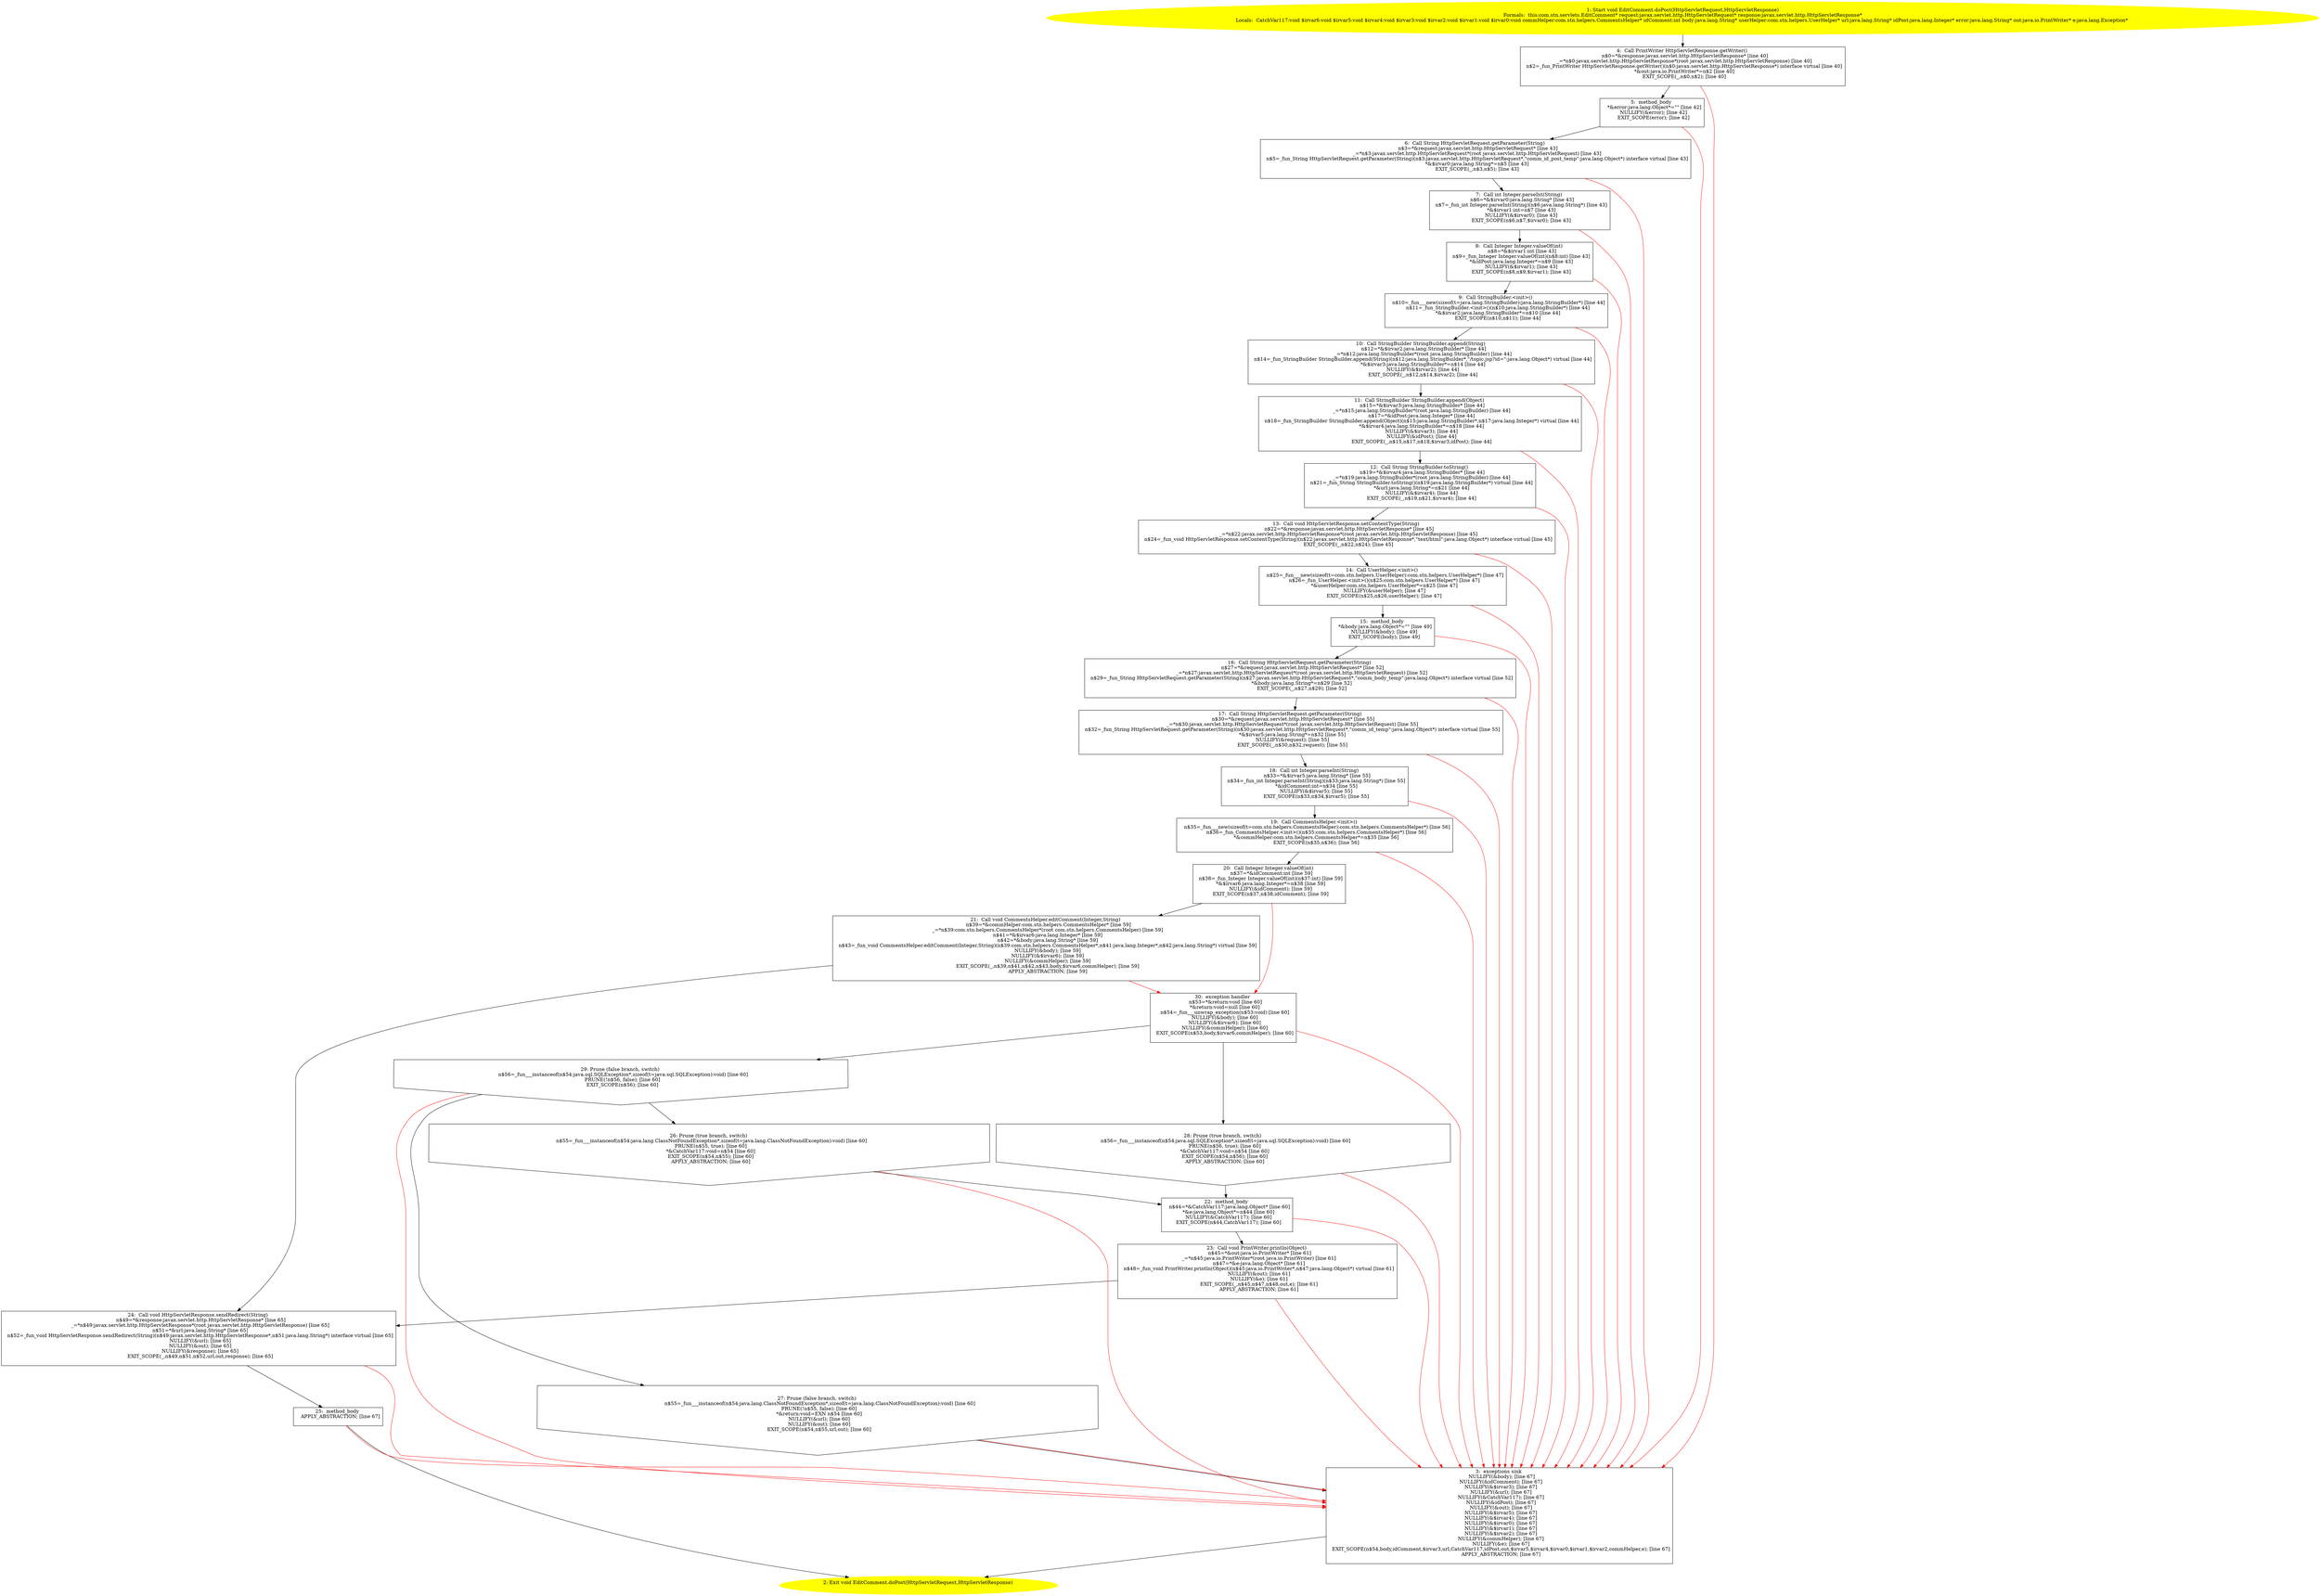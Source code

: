 /* @generated */
digraph cfg {
"com.stn.servlets.EditComment.doPost(javax.servlet.http.HttpServletRequest,javax.servlet.http.HttpSer.fe061e656dd01742cbb940318f701372_1" [label="1: Start void EditComment.doPost(HttpServletRequest,HttpServletResponse)\nFormals:  this:com.stn.servlets.EditComment* request:javax.servlet.http.HttpServletRequest* response:javax.servlet.http.HttpServletResponse*\nLocals:  CatchVar117:void $irvar6:void $irvar5:void $irvar4:void $irvar3:void $irvar2:void $irvar1:void $irvar0:void commHelper:com.stn.helpers.CommentsHelper* idComment:int body:java.lang.String* userHelper:com.stn.helpers.UserHelper* url:java.lang.String* idPost:java.lang.Integer* error:java.lang.String* out:java.io.PrintWriter* e:java.lang.Exception* \n  " color=yellow style=filled]
	

	 "com.stn.servlets.EditComment.doPost(javax.servlet.http.HttpServletRequest,javax.servlet.http.HttpSer.fe061e656dd01742cbb940318f701372_1" -> "com.stn.servlets.EditComment.doPost(javax.servlet.http.HttpServletRequest,javax.servlet.http.HttpSer.fe061e656dd01742cbb940318f701372_4" ;
"com.stn.servlets.EditComment.doPost(javax.servlet.http.HttpServletRequest,javax.servlet.http.HttpSer.fe061e656dd01742cbb940318f701372_2" [label="2: Exit void EditComment.doPost(HttpServletRequest,HttpServletResponse) \n  " color=yellow style=filled]
	

"com.stn.servlets.EditComment.doPost(javax.servlet.http.HttpServletRequest,javax.servlet.http.HttpSer.fe061e656dd01742cbb940318f701372_3" [label="3:  exceptions sink \n   NULLIFY(&body); [line 67]\n  NULLIFY(&idComment); [line 67]\n  NULLIFY(&$irvar3); [line 67]\n  NULLIFY(&url); [line 67]\n  NULLIFY(&CatchVar117); [line 67]\n  NULLIFY(&idPost); [line 67]\n  NULLIFY(&out); [line 67]\n  NULLIFY(&$irvar5); [line 67]\n  NULLIFY(&$irvar4); [line 67]\n  NULLIFY(&$irvar0); [line 67]\n  NULLIFY(&$irvar1); [line 67]\n  NULLIFY(&$irvar2); [line 67]\n  NULLIFY(&commHelper); [line 67]\n  NULLIFY(&e); [line 67]\n  EXIT_SCOPE(n$54,body,idComment,$irvar3,url,CatchVar117,idPost,out,$irvar5,$irvar4,$irvar0,$irvar1,$irvar2,commHelper,e); [line 67]\n  APPLY_ABSTRACTION; [line 67]\n " shape="box"]
	

	 "com.stn.servlets.EditComment.doPost(javax.servlet.http.HttpServletRequest,javax.servlet.http.HttpSer.fe061e656dd01742cbb940318f701372_3" -> "com.stn.servlets.EditComment.doPost(javax.servlet.http.HttpServletRequest,javax.servlet.http.HttpSer.fe061e656dd01742cbb940318f701372_2" ;
"com.stn.servlets.EditComment.doPost(javax.servlet.http.HttpServletRequest,javax.servlet.http.HttpSer.fe061e656dd01742cbb940318f701372_4" [label="4:  Call PrintWriter HttpServletResponse.getWriter() \n   n$0=*&response:javax.servlet.http.HttpServletResponse* [line 40]\n  _=*n$0:javax.servlet.http.HttpServletResponse*(root javax.servlet.http.HttpServletResponse) [line 40]\n  n$2=_fun_PrintWriter HttpServletResponse.getWriter()(n$0:javax.servlet.http.HttpServletResponse*) interface virtual [line 40]\n  *&out:java.io.PrintWriter*=n$2 [line 40]\n  EXIT_SCOPE(_,n$0,n$2); [line 40]\n " shape="box"]
	

	 "com.stn.servlets.EditComment.doPost(javax.servlet.http.HttpServletRequest,javax.servlet.http.HttpSer.fe061e656dd01742cbb940318f701372_4" -> "com.stn.servlets.EditComment.doPost(javax.servlet.http.HttpServletRequest,javax.servlet.http.HttpSer.fe061e656dd01742cbb940318f701372_5" ;
	 "com.stn.servlets.EditComment.doPost(javax.servlet.http.HttpServletRequest,javax.servlet.http.HttpSer.fe061e656dd01742cbb940318f701372_4" -> "com.stn.servlets.EditComment.doPost(javax.servlet.http.HttpServletRequest,javax.servlet.http.HttpSer.fe061e656dd01742cbb940318f701372_3" [color="red" ];
"com.stn.servlets.EditComment.doPost(javax.servlet.http.HttpServletRequest,javax.servlet.http.HttpSer.fe061e656dd01742cbb940318f701372_5" [label="5:  method_body \n   *&error:java.lang.Object*=\"\" [line 42]\n  NULLIFY(&error); [line 42]\n  EXIT_SCOPE(error); [line 42]\n " shape="box"]
	

	 "com.stn.servlets.EditComment.doPost(javax.servlet.http.HttpServletRequest,javax.servlet.http.HttpSer.fe061e656dd01742cbb940318f701372_5" -> "com.stn.servlets.EditComment.doPost(javax.servlet.http.HttpServletRequest,javax.servlet.http.HttpSer.fe061e656dd01742cbb940318f701372_6" ;
	 "com.stn.servlets.EditComment.doPost(javax.servlet.http.HttpServletRequest,javax.servlet.http.HttpSer.fe061e656dd01742cbb940318f701372_5" -> "com.stn.servlets.EditComment.doPost(javax.servlet.http.HttpServletRequest,javax.servlet.http.HttpSer.fe061e656dd01742cbb940318f701372_3" [color="red" ];
"com.stn.servlets.EditComment.doPost(javax.servlet.http.HttpServletRequest,javax.servlet.http.HttpSer.fe061e656dd01742cbb940318f701372_6" [label="6:  Call String HttpServletRequest.getParameter(String) \n   n$3=*&request:javax.servlet.http.HttpServletRequest* [line 43]\n  _=*n$3:javax.servlet.http.HttpServletRequest*(root javax.servlet.http.HttpServletRequest) [line 43]\n  n$5=_fun_String HttpServletRequest.getParameter(String)(n$3:javax.servlet.http.HttpServletRequest*,\"comm_id_post_temp\":java.lang.Object*) interface virtual [line 43]\n  *&$irvar0:java.lang.String*=n$5 [line 43]\n  EXIT_SCOPE(_,n$3,n$5); [line 43]\n " shape="box"]
	

	 "com.stn.servlets.EditComment.doPost(javax.servlet.http.HttpServletRequest,javax.servlet.http.HttpSer.fe061e656dd01742cbb940318f701372_6" -> "com.stn.servlets.EditComment.doPost(javax.servlet.http.HttpServletRequest,javax.servlet.http.HttpSer.fe061e656dd01742cbb940318f701372_7" ;
	 "com.stn.servlets.EditComment.doPost(javax.servlet.http.HttpServletRequest,javax.servlet.http.HttpSer.fe061e656dd01742cbb940318f701372_6" -> "com.stn.servlets.EditComment.doPost(javax.servlet.http.HttpServletRequest,javax.servlet.http.HttpSer.fe061e656dd01742cbb940318f701372_3" [color="red" ];
"com.stn.servlets.EditComment.doPost(javax.servlet.http.HttpServletRequest,javax.servlet.http.HttpSer.fe061e656dd01742cbb940318f701372_7" [label="7:  Call int Integer.parseInt(String) \n   n$6=*&$irvar0:java.lang.String* [line 43]\n  n$7=_fun_int Integer.parseInt(String)(n$6:java.lang.String*) [line 43]\n  *&$irvar1:int=n$7 [line 43]\n  NULLIFY(&$irvar0); [line 43]\n  EXIT_SCOPE(n$6,n$7,$irvar0); [line 43]\n " shape="box"]
	

	 "com.stn.servlets.EditComment.doPost(javax.servlet.http.HttpServletRequest,javax.servlet.http.HttpSer.fe061e656dd01742cbb940318f701372_7" -> "com.stn.servlets.EditComment.doPost(javax.servlet.http.HttpServletRequest,javax.servlet.http.HttpSer.fe061e656dd01742cbb940318f701372_8" ;
	 "com.stn.servlets.EditComment.doPost(javax.servlet.http.HttpServletRequest,javax.servlet.http.HttpSer.fe061e656dd01742cbb940318f701372_7" -> "com.stn.servlets.EditComment.doPost(javax.servlet.http.HttpServletRequest,javax.servlet.http.HttpSer.fe061e656dd01742cbb940318f701372_3" [color="red" ];
"com.stn.servlets.EditComment.doPost(javax.servlet.http.HttpServletRequest,javax.servlet.http.HttpSer.fe061e656dd01742cbb940318f701372_8" [label="8:  Call Integer Integer.valueOf(int) \n   n$8=*&$irvar1:int [line 43]\n  n$9=_fun_Integer Integer.valueOf(int)(n$8:int) [line 43]\n  *&idPost:java.lang.Integer*=n$9 [line 43]\n  NULLIFY(&$irvar1); [line 43]\n  EXIT_SCOPE(n$8,n$9,$irvar1); [line 43]\n " shape="box"]
	

	 "com.stn.servlets.EditComment.doPost(javax.servlet.http.HttpServletRequest,javax.servlet.http.HttpSer.fe061e656dd01742cbb940318f701372_8" -> "com.stn.servlets.EditComment.doPost(javax.servlet.http.HttpServletRequest,javax.servlet.http.HttpSer.fe061e656dd01742cbb940318f701372_9" ;
	 "com.stn.servlets.EditComment.doPost(javax.servlet.http.HttpServletRequest,javax.servlet.http.HttpSer.fe061e656dd01742cbb940318f701372_8" -> "com.stn.servlets.EditComment.doPost(javax.servlet.http.HttpServletRequest,javax.servlet.http.HttpSer.fe061e656dd01742cbb940318f701372_3" [color="red" ];
"com.stn.servlets.EditComment.doPost(javax.servlet.http.HttpServletRequest,javax.servlet.http.HttpSer.fe061e656dd01742cbb940318f701372_9" [label="9:  Call StringBuilder.<init>() \n   n$10=_fun___new(sizeof(t=java.lang.StringBuilder):java.lang.StringBuilder*) [line 44]\n  n$11=_fun_StringBuilder.<init>()(n$10:java.lang.StringBuilder*) [line 44]\n  *&$irvar2:java.lang.StringBuilder*=n$10 [line 44]\n  EXIT_SCOPE(n$10,n$11); [line 44]\n " shape="box"]
	

	 "com.stn.servlets.EditComment.doPost(javax.servlet.http.HttpServletRequest,javax.servlet.http.HttpSer.fe061e656dd01742cbb940318f701372_9" -> "com.stn.servlets.EditComment.doPost(javax.servlet.http.HttpServletRequest,javax.servlet.http.HttpSer.fe061e656dd01742cbb940318f701372_10" ;
	 "com.stn.servlets.EditComment.doPost(javax.servlet.http.HttpServletRequest,javax.servlet.http.HttpSer.fe061e656dd01742cbb940318f701372_9" -> "com.stn.servlets.EditComment.doPost(javax.servlet.http.HttpServletRequest,javax.servlet.http.HttpSer.fe061e656dd01742cbb940318f701372_3" [color="red" ];
"com.stn.servlets.EditComment.doPost(javax.servlet.http.HttpServletRequest,javax.servlet.http.HttpSer.fe061e656dd01742cbb940318f701372_10" [label="10:  Call StringBuilder StringBuilder.append(String) \n   n$12=*&$irvar2:java.lang.StringBuilder* [line 44]\n  _=*n$12:java.lang.StringBuilder*(root java.lang.StringBuilder) [line 44]\n  n$14=_fun_StringBuilder StringBuilder.append(String)(n$12:java.lang.StringBuilder*,\"/topic.jsp?id=\":java.lang.Object*) virtual [line 44]\n  *&$irvar3:java.lang.StringBuilder*=n$14 [line 44]\n  NULLIFY(&$irvar2); [line 44]\n  EXIT_SCOPE(_,n$12,n$14,$irvar2); [line 44]\n " shape="box"]
	

	 "com.stn.servlets.EditComment.doPost(javax.servlet.http.HttpServletRequest,javax.servlet.http.HttpSer.fe061e656dd01742cbb940318f701372_10" -> "com.stn.servlets.EditComment.doPost(javax.servlet.http.HttpServletRequest,javax.servlet.http.HttpSer.fe061e656dd01742cbb940318f701372_11" ;
	 "com.stn.servlets.EditComment.doPost(javax.servlet.http.HttpServletRequest,javax.servlet.http.HttpSer.fe061e656dd01742cbb940318f701372_10" -> "com.stn.servlets.EditComment.doPost(javax.servlet.http.HttpServletRequest,javax.servlet.http.HttpSer.fe061e656dd01742cbb940318f701372_3" [color="red" ];
"com.stn.servlets.EditComment.doPost(javax.servlet.http.HttpServletRequest,javax.servlet.http.HttpSer.fe061e656dd01742cbb940318f701372_11" [label="11:  Call StringBuilder StringBuilder.append(Object) \n   n$15=*&$irvar3:java.lang.StringBuilder* [line 44]\n  _=*n$15:java.lang.StringBuilder*(root java.lang.StringBuilder) [line 44]\n  n$17=*&idPost:java.lang.Integer* [line 44]\n  n$18=_fun_StringBuilder StringBuilder.append(Object)(n$15:java.lang.StringBuilder*,n$17:java.lang.Integer*) virtual [line 44]\n  *&$irvar4:java.lang.StringBuilder*=n$18 [line 44]\n  NULLIFY(&$irvar3); [line 44]\n  NULLIFY(&idPost); [line 44]\n  EXIT_SCOPE(_,n$15,n$17,n$18,$irvar3,idPost); [line 44]\n " shape="box"]
	

	 "com.stn.servlets.EditComment.doPost(javax.servlet.http.HttpServletRequest,javax.servlet.http.HttpSer.fe061e656dd01742cbb940318f701372_11" -> "com.stn.servlets.EditComment.doPost(javax.servlet.http.HttpServletRequest,javax.servlet.http.HttpSer.fe061e656dd01742cbb940318f701372_12" ;
	 "com.stn.servlets.EditComment.doPost(javax.servlet.http.HttpServletRequest,javax.servlet.http.HttpSer.fe061e656dd01742cbb940318f701372_11" -> "com.stn.servlets.EditComment.doPost(javax.servlet.http.HttpServletRequest,javax.servlet.http.HttpSer.fe061e656dd01742cbb940318f701372_3" [color="red" ];
"com.stn.servlets.EditComment.doPost(javax.servlet.http.HttpServletRequest,javax.servlet.http.HttpSer.fe061e656dd01742cbb940318f701372_12" [label="12:  Call String StringBuilder.toString() \n   n$19=*&$irvar4:java.lang.StringBuilder* [line 44]\n  _=*n$19:java.lang.StringBuilder*(root java.lang.StringBuilder) [line 44]\n  n$21=_fun_String StringBuilder.toString()(n$19:java.lang.StringBuilder*) virtual [line 44]\n  *&url:java.lang.String*=n$21 [line 44]\n  NULLIFY(&$irvar4); [line 44]\n  EXIT_SCOPE(_,n$19,n$21,$irvar4); [line 44]\n " shape="box"]
	

	 "com.stn.servlets.EditComment.doPost(javax.servlet.http.HttpServletRequest,javax.servlet.http.HttpSer.fe061e656dd01742cbb940318f701372_12" -> "com.stn.servlets.EditComment.doPost(javax.servlet.http.HttpServletRequest,javax.servlet.http.HttpSer.fe061e656dd01742cbb940318f701372_13" ;
	 "com.stn.servlets.EditComment.doPost(javax.servlet.http.HttpServletRequest,javax.servlet.http.HttpSer.fe061e656dd01742cbb940318f701372_12" -> "com.stn.servlets.EditComment.doPost(javax.servlet.http.HttpServletRequest,javax.servlet.http.HttpSer.fe061e656dd01742cbb940318f701372_3" [color="red" ];
"com.stn.servlets.EditComment.doPost(javax.servlet.http.HttpServletRequest,javax.servlet.http.HttpSer.fe061e656dd01742cbb940318f701372_13" [label="13:  Call void HttpServletResponse.setContentType(String) \n   n$22=*&response:javax.servlet.http.HttpServletResponse* [line 45]\n  _=*n$22:javax.servlet.http.HttpServletResponse*(root javax.servlet.http.HttpServletResponse) [line 45]\n  n$24=_fun_void HttpServletResponse.setContentType(String)(n$22:javax.servlet.http.HttpServletResponse*,\"text/html\":java.lang.Object*) interface virtual [line 45]\n  EXIT_SCOPE(_,n$22,n$24); [line 45]\n " shape="box"]
	

	 "com.stn.servlets.EditComment.doPost(javax.servlet.http.HttpServletRequest,javax.servlet.http.HttpSer.fe061e656dd01742cbb940318f701372_13" -> "com.stn.servlets.EditComment.doPost(javax.servlet.http.HttpServletRequest,javax.servlet.http.HttpSer.fe061e656dd01742cbb940318f701372_14" ;
	 "com.stn.servlets.EditComment.doPost(javax.servlet.http.HttpServletRequest,javax.servlet.http.HttpSer.fe061e656dd01742cbb940318f701372_13" -> "com.stn.servlets.EditComment.doPost(javax.servlet.http.HttpServletRequest,javax.servlet.http.HttpSer.fe061e656dd01742cbb940318f701372_3" [color="red" ];
"com.stn.servlets.EditComment.doPost(javax.servlet.http.HttpServletRequest,javax.servlet.http.HttpSer.fe061e656dd01742cbb940318f701372_14" [label="14:  Call UserHelper.<init>() \n   n$25=_fun___new(sizeof(t=com.stn.helpers.UserHelper):com.stn.helpers.UserHelper*) [line 47]\n  n$26=_fun_UserHelper.<init>()(n$25:com.stn.helpers.UserHelper*) [line 47]\n  *&userHelper:com.stn.helpers.UserHelper*=n$25 [line 47]\n  NULLIFY(&userHelper); [line 47]\n  EXIT_SCOPE(n$25,n$26,userHelper); [line 47]\n " shape="box"]
	

	 "com.stn.servlets.EditComment.doPost(javax.servlet.http.HttpServletRequest,javax.servlet.http.HttpSer.fe061e656dd01742cbb940318f701372_14" -> "com.stn.servlets.EditComment.doPost(javax.servlet.http.HttpServletRequest,javax.servlet.http.HttpSer.fe061e656dd01742cbb940318f701372_15" ;
	 "com.stn.servlets.EditComment.doPost(javax.servlet.http.HttpServletRequest,javax.servlet.http.HttpSer.fe061e656dd01742cbb940318f701372_14" -> "com.stn.servlets.EditComment.doPost(javax.servlet.http.HttpServletRequest,javax.servlet.http.HttpSer.fe061e656dd01742cbb940318f701372_3" [color="red" ];
"com.stn.servlets.EditComment.doPost(javax.servlet.http.HttpServletRequest,javax.servlet.http.HttpSer.fe061e656dd01742cbb940318f701372_15" [label="15:  method_body \n   *&body:java.lang.Object*=\"\" [line 49]\n  NULLIFY(&body); [line 49]\n  EXIT_SCOPE(body); [line 49]\n " shape="box"]
	

	 "com.stn.servlets.EditComment.doPost(javax.servlet.http.HttpServletRequest,javax.servlet.http.HttpSer.fe061e656dd01742cbb940318f701372_15" -> "com.stn.servlets.EditComment.doPost(javax.servlet.http.HttpServletRequest,javax.servlet.http.HttpSer.fe061e656dd01742cbb940318f701372_16" ;
	 "com.stn.servlets.EditComment.doPost(javax.servlet.http.HttpServletRequest,javax.servlet.http.HttpSer.fe061e656dd01742cbb940318f701372_15" -> "com.stn.servlets.EditComment.doPost(javax.servlet.http.HttpServletRequest,javax.servlet.http.HttpSer.fe061e656dd01742cbb940318f701372_3" [color="red" ];
"com.stn.servlets.EditComment.doPost(javax.servlet.http.HttpServletRequest,javax.servlet.http.HttpSer.fe061e656dd01742cbb940318f701372_16" [label="16:  Call String HttpServletRequest.getParameter(String) \n   n$27=*&request:javax.servlet.http.HttpServletRequest* [line 52]\n  _=*n$27:javax.servlet.http.HttpServletRequest*(root javax.servlet.http.HttpServletRequest) [line 52]\n  n$29=_fun_String HttpServletRequest.getParameter(String)(n$27:javax.servlet.http.HttpServletRequest*,\"comm_body_temp\":java.lang.Object*) interface virtual [line 52]\n  *&body:java.lang.String*=n$29 [line 52]\n  EXIT_SCOPE(_,n$27,n$29); [line 52]\n " shape="box"]
	

	 "com.stn.servlets.EditComment.doPost(javax.servlet.http.HttpServletRequest,javax.servlet.http.HttpSer.fe061e656dd01742cbb940318f701372_16" -> "com.stn.servlets.EditComment.doPost(javax.servlet.http.HttpServletRequest,javax.servlet.http.HttpSer.fe061e656dd01742cbb940318f701372_17" ;
	 "com.stn.servlets.EditComment.doPost(javax.servlet.http.HttpServletRequest,javax.servlet.http.HttpSer.fe061e656dd01742cbb940318f701372_16" -> "com.stn.servlets.EditComment.doPost(javax.servlet.http.HttpServletRequest,javax.servlet.http.HttpSer.fe061e656dd01742cbb940318f701372_3" [color="red" ];
"com.stn.servlets.EditComment.doPost(javax.servlet.http.HttpServletRequest,javax.servlet.http.HttpSer.fe061e656dd01742cbb940318f701372_17" [label="17:  Call String HttpServletRequest.getParameter(String) \n   n$30=*&request:javax.servlet.http.HttpServletRequest* [line 55]\n  _=*n$30:javax.servlet.http.HttpServletRequest*(root javax.servlet.http.HttpServletRequest) [line 55]\n  n$32=_fun_String HttpServletRequest.getParameter(String)(n$30:javax.servlet.http.HttpServletRequest*,\"comm_id_temp\":java.lang.Object*) interface virtual [line 55]\n  *&$irvar5:java.lang.String*=n$32 [line 55]\n  NULLIFY(&request); [line 55]\n  EXIT_SCOPE(_,n$30,n$32,request); [line 55]\n " shape="box"]
	

	 "com.stn.servlets.EditComment.doPost(javax.servlet.http.HttpServletRequest,javax.servlet.http.HttpSer.fe061e656dd01742cbb940318f701372_17" -> "com.stn.servlets.EditComment.doPost(javax.servlet.http.HttpServletRequest,javax.servlet.http.HttpSer.fe061e656dd01742cbb940318f701372_18" ;
	 "com.stn.servlets.EditComment.doPost(javax.servlet.http.HttpServletRequest,javax.servlet.http.HttpSer.fe061e656dd01742cbb940318f701372_17" -> "com.stn.servlets.EditComment.doPost(javax.servlet.http.HttpServletRequest,javax.servlet.http.HttpSer.fe061e656dd01742cbb940318f701372_3" [color="red" ];
"com.stn.servlets.EditComment.doPost(javax.servlet.http.HttpServletRequest,javax.servlet.http.HttpSer.fe061e656dd01742cbb940318f701372_18" [label="18:  Call int Integer.parseInt(String) \n   n$33=*&$irvar5:java.lang.String* [line 55]\n  n$34=_fun_int Integer.parseInt(String)(n$33:java.lang.String*) [line 55]\n  *&idComment:int=n$34 [line 55]\n  NULLIFY(&$irvar5); [line 55]\n  EXIT_SCOPE(n$33,n$34,$irvar5); [line 55]\n " shape="box"]
	

	 "com.stn.servlets.EditComment.doPost(javax.servlet.http.HttpServletRequest,javax.servlet.http.HttpSer.fe061e656dd01742cbb940318f701372_18" -> "com.stn.servlets.EditComment.doPost(javax.servlet.http.HttpServletRequest,javax.servlet.http.HttpSer.fe061e656dd01742cbb940318f701372_19" ;
	 "com.stn.servlets.EditComment.doPost(javax.servlet.http.HttpServletRequest,javax.servlet.http.HttpSer.fe061e656dd01742cbb940318f701372_18" -> "com.stn.servlets.EditComment.doPost(javax.servlet.http.HttpServletRequest,javax.servlet.http.HttpSer.fe061e656dd01742cbb940318f701372_3" [color="red" ];
"com.stn.servlets.EditComment.doPost(javax.servlet.http.HttpServletRequest,javax.servlet.http.HttpSer.fe061e656dd01742cbb940318f701372_19" [label="19:  Call CommentsHelper.<init>() \n   n$35=_fun___new(sizeof(t=com.stn.helpers.CommentsHelper):com.stn.helpers.CommentsHelper*) [line 56]\n  n$36=_fun_CommentsHelper.<init>()(n$35:com.stn.helpers.CommentsHelper*) [line 56]\n  *&commHelper:com.stn.helpers.CommentsHelper*=n$35 [line 56]\n  EXIT_SCOPE(n$35,n$36); [line 56]\n " shape="box"]
	

	 "com.stn.servlets.EditComment.doPost(javax.servlet.http.HttpServletRequest,javax.servlet.http.HttpSer.fe061e656dd01742cbb940318f701372_19" -> "com.stn.servlets.EditComment.doPost(javax.servlet.http.HttpServletRequest,javax.servlet.http.HttpSer.fe061e656dd01742cbb940318f701372_20" ;
	 "com.stn.servlets.EditComment.doPost(javax.servlet.http.HttpServletRequest,javax.servlet.http.HttpSer.fe061e656dd01742cbb940318f701372_19" -> "com.stn.servlets.EditComment.doPost(javax.servlet.http.HttpServletRequest,javax.servlet.http.HttpSer.fe061e656dd01742cbb940318f701372_3" [color="red" ];
"com.stn.servlets.EditComment.doPost(javax.servlet.http.HttpServletRequest,javax.servlet.http.HttpSer.fe061e656dd01742cbb940318f701372_20" [label="20:  Call Integer Integer.valueOf(int) \n   n$37=*&idComment:int [line 59]\n  n$38=_fun_Integer Integer.valueOf(int)(n$37:int) [line 59]\n  *&$irvar6:java.lang.Integer*=n$38 [line 59]\n  NULLIFY(&idComment); [line 59]\n  EXIT_SCOPE(n$37,n$38,idComment); [line 59]\n " shape="box"]
	

	 "com.stn.servlets.EditComment.doPost(javax.servlet.http.HttpServletRequest,javax.servlet.http.HttpSer.fe061e656dd01742cbb940318f701372_20" -> "com.stn.servlets.EditComment.doPost(javax.servlet.http.HttpServletRequest,javax.servlet.http.HttpSer.fe061e656dd01742cbb940318f701372_21" ;
	 "com.stn.servlets.EditComment.doPost(javax.servlet.http.HttpServletRequest,javax.servlet.http.HttpSer.fe061e656dd01742cbb940318f701372_20" -> "com.stn.servlets.EditComment.doPost(javax.servlet.http.HttpServletRequest,javax.servlet.http.HttpSer.fe061e656dd01742cbb940318f701372_30" [color="red" ];
"com.stn.servlets.EditComment.doPost(javax.servlet.http.HttpServletRequest,javax.servlet.http.HttpSer.fe061e656dd01742cbb940318f701372_21" [label="21:  Call void CommentsHelper.editComment(Integer,String) \n   n$39=*&commHelper:com.stn.helpers.CommentsHelper* [line 59]\n  _=*n$39:com.stn.helpers.CommentsHelper*(root com.stn.helpers.CommentsHelper) [line 59]\n  n$41=*&$irvar6:java.lang.Integer* [line 59]\n  n$42=*&body:java.lang.String* [line 59]\n  n$43=_fun_void CommentsHelper.editComment(Integer,String)(n$39:com.stn.helpers.CommentsHelper*,n$41:java.lang.Integer*,n$42:java.lang.String*) virtual [line 59]\n  NULLIFY(&body); [line 59]\n  NULLIFY(&$irvar6); [line 59]\n  NULLIFY(&commHelper); [line 59]\n  EXIT_SCOPE(_,n$39,n$41,n$42,n$43,body,$irvar6,commHelper); [line 59]\n  APPLY_ABSTRACTION; [line 59]\n " shape="box"]
	

	 "com.stn.servlets.EditComment.doPost(javax.servlet.http.HttpServletRequest,javax.servlet.http.HttpSer.fe061e656dd01742cbb940318f701372_21" -> "com.stn.servlets.EditComment.doPost(javax.servlet.http.HttpServletRequest,javax.servlet.http.HttpSer.fe061e656dd01742cbb940318f701372_24" ;
	 "com.stn.servlets.EditComment.doPost(javax.servlet.http.HttpServletRequest,javax.servlet.http.HttpSer.fe061e656dd01742cbb940318f701372_21" -> "com.stn.servlets.EditComment.doPost(javax.servlet.http.HttpServletRequest,javax.servlet.http.HttpSer.fe061e656dd01742cbb940318f701372_30" [color="red" ];
"com.stn.servlets.EditComment.doPost(javax.servlet.http.HttpServletRequest,javax.servlet.http.HttpSer.fe061e656dd01742cbb940318f701372_22" [label="22:  method_body \n   n$44=*&CatchVar117:java.lang.Object* [line 60]\n  *&e:java.lang.Object*=n$44 [line 60]\n  NULLIFY(&CatchVar117); [line 60]\n  EXIT_SCOPE(n$44,CatchVar117); [line 60]\n " shape="box"]
	

	 "com.stn.servlets.EditComment.doPost(javax.servlet.http.HttpServletRequest,javax.servlet.http.HttpSer.fe061e656dd01742cbb940318f701372_22" -> "com.stn.servlets.EditComment.doPost(javax.servlet.http.HttpServletRequest,javax.servlet.http.HttpSer.fe061e656dd01742cbb940318f701372_23" ;
	 "com.stn.servlets.EditComment.doPost(javax.servlet.http.HttpServletRequest,javax.servlet.http.HttpSer.fe061e656dd01742cbb940318f701372_22" -> "com.stn.servlets.EditComment.doPost(javax.servlet.http.HttpServletRequest,javax.servlet.http.HttpSer.fe061e656dd01742cbb940318f701372_3" [color="red" ];
"com.stn.servlets.EditComment.doPost(javax.servlet.http.HttpServletRequest,javax.servlet.http.HttpSer.fe061e656dd01742cbb940318f701372_23" [label="23:  Call void PrintWriter.println(Object) \n   n$45=*&out:java.io.PrintWriter* [line 61]\n  _=*n$45:java.io.PrintWriter*(root java.io.PrintWriter) [line 61]\n  n$47=*&e:java.lang.Object* [line 61]\n  n$48=_fun_void PrintWriter.println(Object)(n$45:java.io.PrintWriter*,n$47:java.lang.Object*) virtual [line 61]\n  NULLIFY(&out); [line 61]\n  NULLIFY(&e); [line 61]\n  EXIT_SCOPE(_,n$45,n$47,n$48,out,e); [line 61]\n  APPLY_ABSTRACTION; [line 61]\n " shape="box"]
	

	 "com.stn.servlets.EditComment.doPost(javax.servlet.http.HttpServletRequest,javax.servlet.http.HttpSer.fe061e656dd01742cbb940318f701372_23" -> "com.stn.servlets.EditComment.doPost(javax.servlet.http.HttpServletRequest,javax.servlet.http.HttpSer.fe061e656dd01742cbb940318f701372_24" ;
	 "com.stn.servlets.EditComment.doPost(javax.servlet.http.HttpServletRequest,javax.servlet.http.HttpSer.fe061e656dd01742cbb940318f701372_23" -> "com.stn.servlets.EditComment.doPost(javax.servlet.http.HttpServletRequest,javax.servlet.http.HttpSer.fe061e656dd01742cbb940318f701372_3" [color="red" ];
"com.stn.servlets.EditComment.doPost(javax.servlet.http.HttpServletRequest,javax.servlet.http.HttpSer.fe061e656dd01742cbb940318f701372_24" [label="24:  Call void HttpServletResponse.sendRedirect(String) \n   n$49=*&response:javax.servlet.http.HttpServletResponse* [line 65]\n  _=*n$49:javax.servlet.http.HttpServletResponse*(root javax.servlet.http.HttpServletResponse) [line 65]\n  n$51=*&url:java.lang.String* [line 65]\n  n$52=_fun_void HttpServletResponse.sendRedirect(String)(n$49:javax.servlet.http.HttpServletResponse*,n$51:java.lang.String*) interface virtual [line 65]\n  NULLIFY(&url); [line 65]\n  NULLIFY(&out); [line 65]\n  NULLIFY(&response); [line 65]\n  EXIT_SCOPE(_,n$49,n$51,n$52,url,out,response); [line 65]\n " shape="box"]
	

	 "com.stn.servlets.EditComment.doPost(javax.servlet.http.HttpServletRequest,javax.servlet.http.HttpSer.fe061e656dd01742cbb940318f701372_24" -> "com.stn.servlets.EditComment.doPost(javax.servlet.http.HttpServletRequest,javax.servlet.http.HttpSer.fe061e656dd01742cbb940318f701372_25" ;
	 "com.stn.servlets.EditComment.doPost(javax.servlet.http.HttpServletRequest,javax.servlet.http.HttpSer.fe061e656dd01742cbb940318f701372_24" -> "com.stn.servlets.EditComment.doPost(javax.servlet.http.HttpServletRequest,javax.servlet.http.HttpSer.fe061e656dd01742cbb940318f701372_3" [color="red" ];
"com.stn.servlets.EditComment.doPost(javax.servlet.http.HttpServletRequest,javax.servlet.http.HttpSer.fe061e656dd01742cbb940318f701372_25" [label="25:  method_body \n   APPLY_ABSTRACTION; [line 67]\n " shape="box"]
	

	 "com.stn.servlets.EditComment.doPost(javax.servlet.http.HttpServletRequest,javax.servlet.http.HttpSer.fe061e656dd01742cbb940318f701372_25" -> "com.stn.servlets.EditComment.doPost(javax.servlet.http.HttpServletRequest,javax.servlet.http.HttpSer.fe061e656dd01742cbb940318f701372_2" ;
	 "com.stn.servlets.EditComment.doPost(javax.servlet.http.HttpServletRequest,javax.servlet.http.HttpSer.fe061e656dd01742cbb940318f701372_25" -> "com.stn.servlets.EditComment.doPost(javax.servlet.http.HttpServletRequest,javax.servlet.http.HttpSer.fe061e656dd01742cbb940318f701372_3" [color="red" ];
"com.stn.servlets.EditComment.doPost(javax.servlet.http.HttpServletRequest,javax.servlet.http.HttpSer.fe061e656dd01742cbb940318f701372_26" [label="26: Prune (true branch, switch) \n   n$55=_fun___instanceof(n$54:java.lang.ClassNotFoundException*,sizeof(t=java.lang.ClassNotFoundException):void) [line 60]\n  PRUNE(n$55, true); [line 60]\n  *&CatchVar117:void=n$54 [line 60]\n  EXIT_SCOPE(n$54,n$55); [line 60]\n  APPLY_ABSTRACTION; [line 60]\n " shape="invhouse"]
	

	 "com.stn.servlets.EditComment.doPost(javax.servlet.http.HttpServletRequest,javax.servlet.http.HttpSer.fe061e656dd01742cbb940318f701372_26" -> "com.stn.servlets.EditComment.doPost(javax.servlet.http.HttpServletRequest,javax.servlet.http.HttpSer.fe061e656dd01742cbb940318f701372_22" ;
	 "com.stn.servlets.EditComment.doPost(javax.servlet.http.HttpServletRequest,javax.servlet.http.HttpSer.fe061e656dd01742cbb940318f701372_26" -> "com.stn.servlets.EditComment.doPost(javax.servlet.http.HttpServletRequest,javax.servlet.http.HttpSer.fe061e656dd01742cbb940318f701372_3" [color="red" ];
"com.stn.servlets.EditComment.doPost(javax.servlet.http.HttpServletRequest,javax.servlet.http.HttpSer.fe061e656dd01742cbb940318f701372_27" [label="27: Prune (false branch, switch) \n   n$55=_fun___instanceof(n$54:java.lang.ClassNotFoundException*,sizeof(t=java.lang.ClassNotFoundException):void) [line 60]\n  PRUNE(!n$55, false); [line 60]\n  *&return:void=EXN n$54 [line 60]\n  NULLIFY(&url); [line 60]\n  NULLIFY(&out); [line 60]\n  EXIT_SCOPE(n$54,n$55,url,out); [line 60]\n " shape="invhouse"]
	

	 "com.stn.servlets.EditComment.doPost(javax.servlet.http.HttpServletRequest,javax.servlet.http.HttpSer.fe061e656dd01742cbb940318f701372_27" -> "com.stn.servlets.EditComment.doPost(javax.servlet.http.HttpServletRequest,javax.servlet.http.HttpSer.fe061e656dd01742cbb940318f701372_3" ;
	 "com.stn.servlets.EditComment.doPost(javax.servlet.http.HttpServletRequest,javax.servlet.http.HttpSer.fe061e656dd01742cbb940318f701372_27" -> "com.stn.servlets.EditComment.doPost(javax.servlet.http.HttpServletRequest,javax.servlet.http.HttpSer.fe061e656dd01742cbb940318f701372_3" [color="red" ];
"com.stn.servlets.EditComment.doPost(javax.servlet.http.HttpServletRequest,javax.servlet.http.HttpSer.fe061e656dd01742cbb940318f701372_28" [label="28: Prune (true branch, switch) \n   n$56=_fun___instanceof(n$54:java.sql.SQLException*,sizeof(t=java.sql.SQLException):void) [line 60]\n  PRUNE(n$56, true); [line 60]\n  *&CatchVar117:void=n$54 [line 60]\n  EXIT_SCOPE(n$54,n$56); [line 60]\n  APPLY_ABSTRACTION; [line 60]\n " shape="invhouse"]
	

	 "com.stn.servlets.EditComment.doPost(javax.servlet.http.HttpServletRequest,javax.servlet.http.HttpSer.fe061e656dd01742cbb940318f701372_28" -> "com.stn.servlets.EditComment.doPost(javax.servlet.http.HttpServletRequest,javax.servlet.http.HttpSer.fe061e656dd01742cbb940318f701372_22" ;
	 "com.stn.servlets.EditComment.doPost(javax.servlet.http.HttpServletRequest,javax.servlet.http.HttpSer.fe061e656dd01742cbb940318f701372_28" -> "com.stn.servlets.EditComment.doPost(javax.servlet.http.HttpServletRequest,javax.servlet.http.HttpSer.fe061e656dd01742cbb940318f701372_3" [color="red" ];
"com.stn.servlets.EditComment.doPost(javax.servlet.http.HttpServletRequest,javax.servlet.http.HttpSer.fe061e656dd01742cbb940318f701372_29" [label="29: Prune (false branch, switch) \n   n$56=_fun___instanceof(n$54:java.sql.SQLException*,sizeof(t=java.sql.SQLException):void) [line 60]\n  PRUNE(!n$56, false); [line 60]\n  EXIT_SCOPE(n$56); [line 60]\n " shape="invhouse"]
	

	 "com.stn.servlets.EditComment.doPost(javax.servlet.http.HttpServletRequest,javax.servlet.http.HttpSer.fe061e656dd01742cbb940318f701372_29" -> "com.stn.servlets.EditComment.doPost(javax.servlet.http.HttpServletRequest,javax.servlet.http.HttpSer.fe061e656dd01742cbb940318f701372_26" ;
	 "com.stn.servlets.EditComment.doPost(javax.servlet.http.HttpServletRequest,javax.servlet.http.HttpSer.fe061e656dd01742cbb940318f701372_29" -> "com.stn.servlets.EditComment.doPost(javax.servlet.http.HttpServletRequest,javax.servlet.http.HttpSer.fe061e656dd01742cbb940318f701372_27" ;
	 "com.stn.servlets.EditComment.doPost(javax.servlet.http.HttpServletRequest,javax.servlet.http.HttpSer.fe061e656dd01742cbb940318f701372_29" -> "com.stn.servlets.EditComment.doPost(javax.servlet.http.HttpServletRequest,javax.servlet.http.HttpSer.fe061e656dd01742cbb940318f701372_3" [color="red" ];
"com.stn.servlets.EditComment.doPost(javax.servlet.http.HttpServletRequest,javax.servlet.http.HttpSer.fe061e656dd01742cbb940318f701372_30" [label="30:  exception handler \n   n$53=*&return:void [line 60]\n  *&return:void=null [line 60]\n  n$54=_fun___unwrap_exception(n$53:void) [line 60]\n  NULLIFY(&body); [line 60]\n  NULLIFY(&$irvar6); [line 60]\n  NULLIFY(&commHelper); [line 60]\n  EXIT_SCOPE(n$53,body,$irvar6,commHelper); [line 60]\n " shape="box"]
	

	 "com.stn.servlets.EditComment.doPost(javax.servlet.http.HttpServletRequest,javax.servlet.http.HttpSer.fe061e656dd01742cbb940318f701372_30" -> "com.stn.servlets.EditComment.doPost(javax.servlet.http.HttpServletRequest,javax.servlet.http.HttpSer.fe061e656dd01742cbb940318f701372_28" ;
	 "com.stn.servlets.EditComment.doPost(javax.servlet.http.HttpServletRequest,javax.servlet.http.HttpSer.fe061e656dd01742cbb940318f701372_30" -> "com.stn.servlets.EditComment.doPost(javax.servlet.http.HttpServletRequest,javax.servlet.http.HttpSer.fe061e656dd01742cbb940318f701372_29" ;
	 "com.stn.servlets.EditComment.doPost(javax.servlet.http.HttpServletRequest,javax.servlet.http.HttpSer.fe061e656dd01742cbb940318f701372_30" -> "com.stn.servlets.EditComment.doPost(javax.servlet.http.HttpServletRequest,javax.servlet.http.HttpSer.fe061e656dd01742cbb940318f701372_3" [color="red" ];
}
